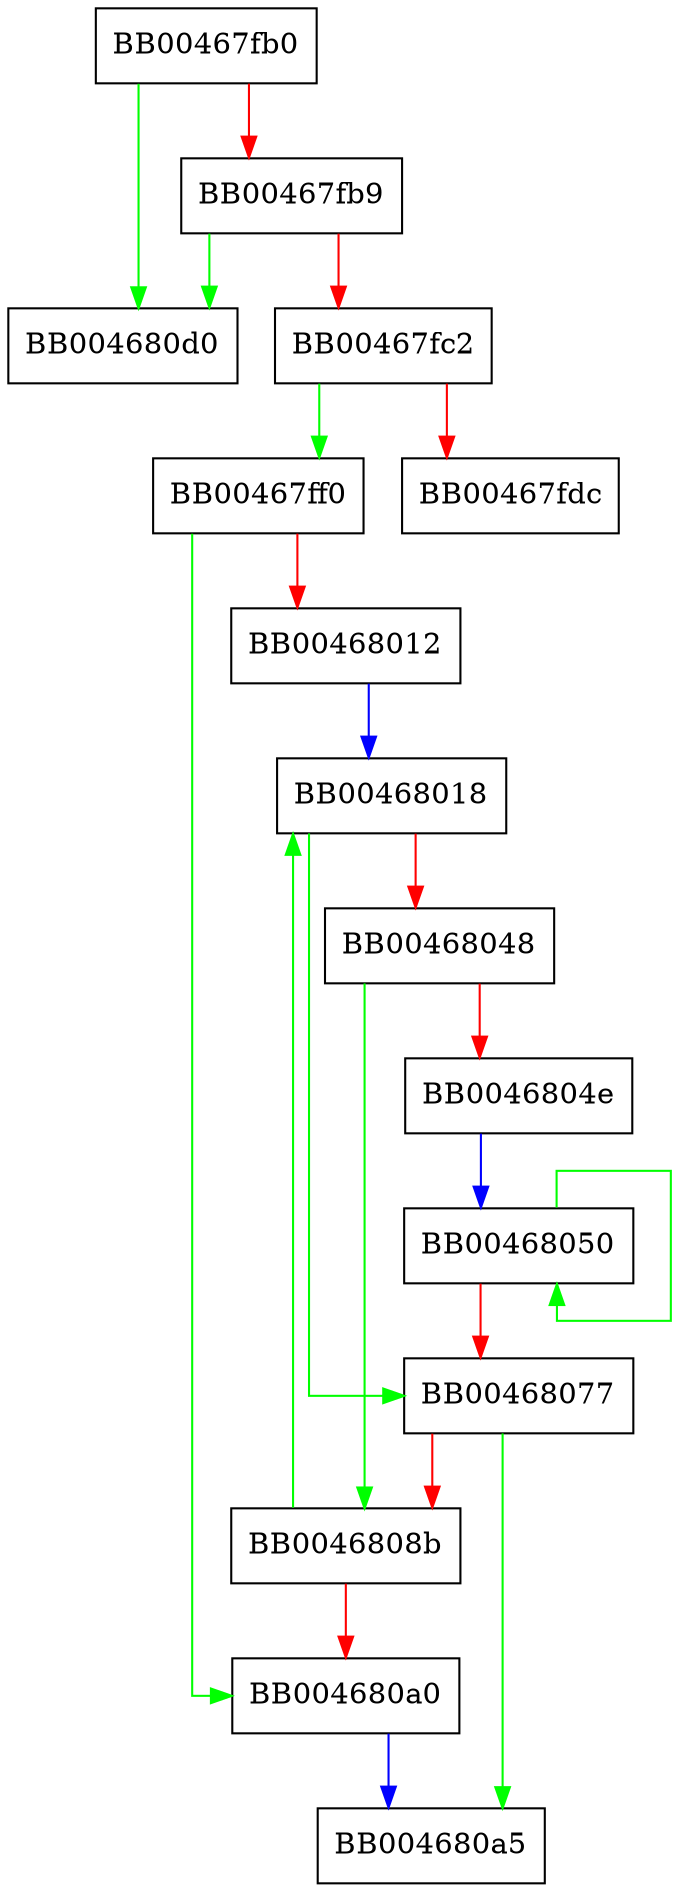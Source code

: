 digraph copy_extensions {
  node [shape="box"];
  graph [splines=ortho];
  BB00467fb0 -> BB004680d0 [color="green"];
  BB00467fb0 -> BB00467fb9 [color="red"];
  BB00467fb9 -> BB004680d0 [color="green"];
  BB00467fb9 -> BB00467fc2 [color="red"];
  BB00467fc2 -> BB00467ff0 [color="green"];
  BB00467fc2 -> BB00467fdc [color="red"];
  BB00467ff0 -> BB004680a0 [color="green"];
  BB00467ff0 -> BB00468012 [color="red"];
  BB00468012 -> BB00468018 [color="blue"];
  BB00468018 -> BB00468077 [color="green"];
  BB00468018 -> BB00468048 [color="red"];
  BB00468048 -> BB0046808b [color="green"];
  BB00468048 -> BB0046804e [color="red"];
  BB0046804e -> BB00468050 [color="blue"];
  BB00468050 -> BB00468050 [color="green"];
  BB00468050 -> BB00468077 [color="red"];
  BB00468077 -> BB004680a5 [color="green"];
  BB00468077 -> BB0046808b [color="red"];
  BB0046808b -> BB00468018 [color="green"];
  BB0046808b -> BB004680a0 [color="red"];
  BB004680a0 -> BB004680a5 [color="blue"];
}
